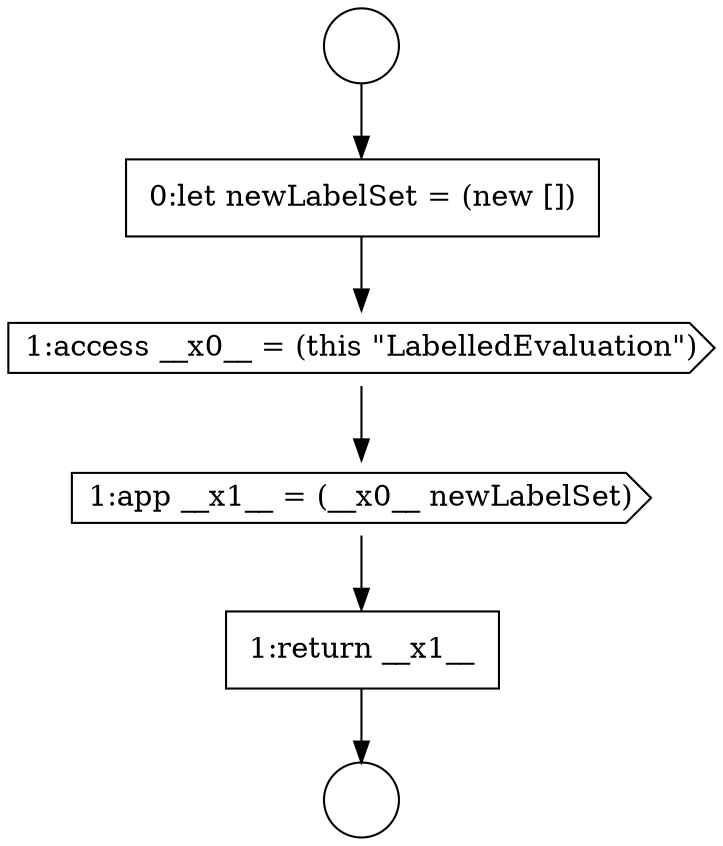 digraph {
  node5342 [shape=circle label=" " color="black" fillcolor="white" style=filled]
  node5343 [shape=none, margin=0, label=<<font color="black">
    <table border="0" cellborder="1" cellspacing="0" cellpadding="10">
      <tr><td align="left">0:let newLabelSet = (new [])</td></tr>
    </table>
  </font>> color="black" fillcolor="white" style=filled]
  node5341 [shape=circle label=" " color="black" fillcolor="white" style=filled]
  node5345 [shape=cds, label=<<font color="black">1:app __x1__ = (__x0__ newLabelSet)</font>> color="black" fillcolor="white" style=filled]
  node5346 [shape=none, margin=0, label=<<font color="black">
    <table border="0" cellborder="1" cellspacing="0" cellpadding="10">
      <tr><td align="left">1:return __x1__</td></tr>
    </table>
  </font>> color="black" fillcolor="white" style=filled]
  node5344 [shape=cds, label=<<font color="black">1:access __x0__ = (this &quot;LabelledEvaluation&quot;)</font>> color="black" fillcolor="white" style=filled]
  node5344 -> node5345 [ color="black"]
  node5341 -> node5343 [ color="black"]
  node5343 -> node5344 [ color="black"]
  node5346 -> node5342 [ color="black"]
  node5345 -> node5346 [ color="black"]
}
